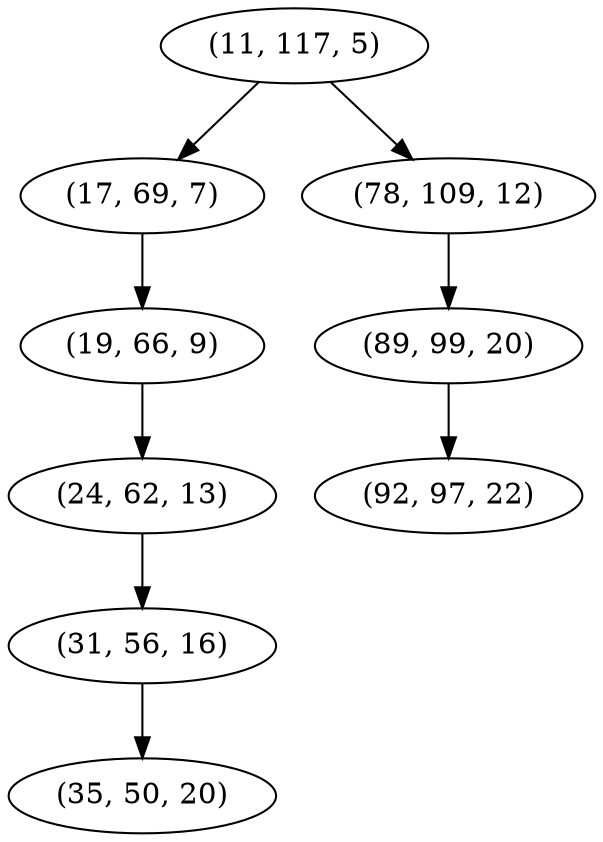 digraph tree {
    "(11, 117, 5)";
    "(17, 69, 7)";
    "(19, 66, 9)";
    "(24, 62, 13)";
    "(31, 56, 16)";
    "(35, 50, 20)";
    "(78, 109, 12)";
    "(89, 99, 20)";
    "(92, 97, 22)";
    "(11, 117, 5)" -> "(17, 69, 7)";
    "(11, 117, 5)" -> "(78, 109, 12)";
    "(17, 69, 7)" -> "(19, 66, 9)";
    "(19, 66, 9)" -> "(24, 62, 13)";
    "(24, 62, 13)" -> "(31, 56, 16)";
    "(31, 56, 16)" -> "(35, 50, 20)";
    "(78, 109, 12)" -> "(89, 99, 20)";
    "(89, 99, 20)" -> "(92, 97, 22)";
}

